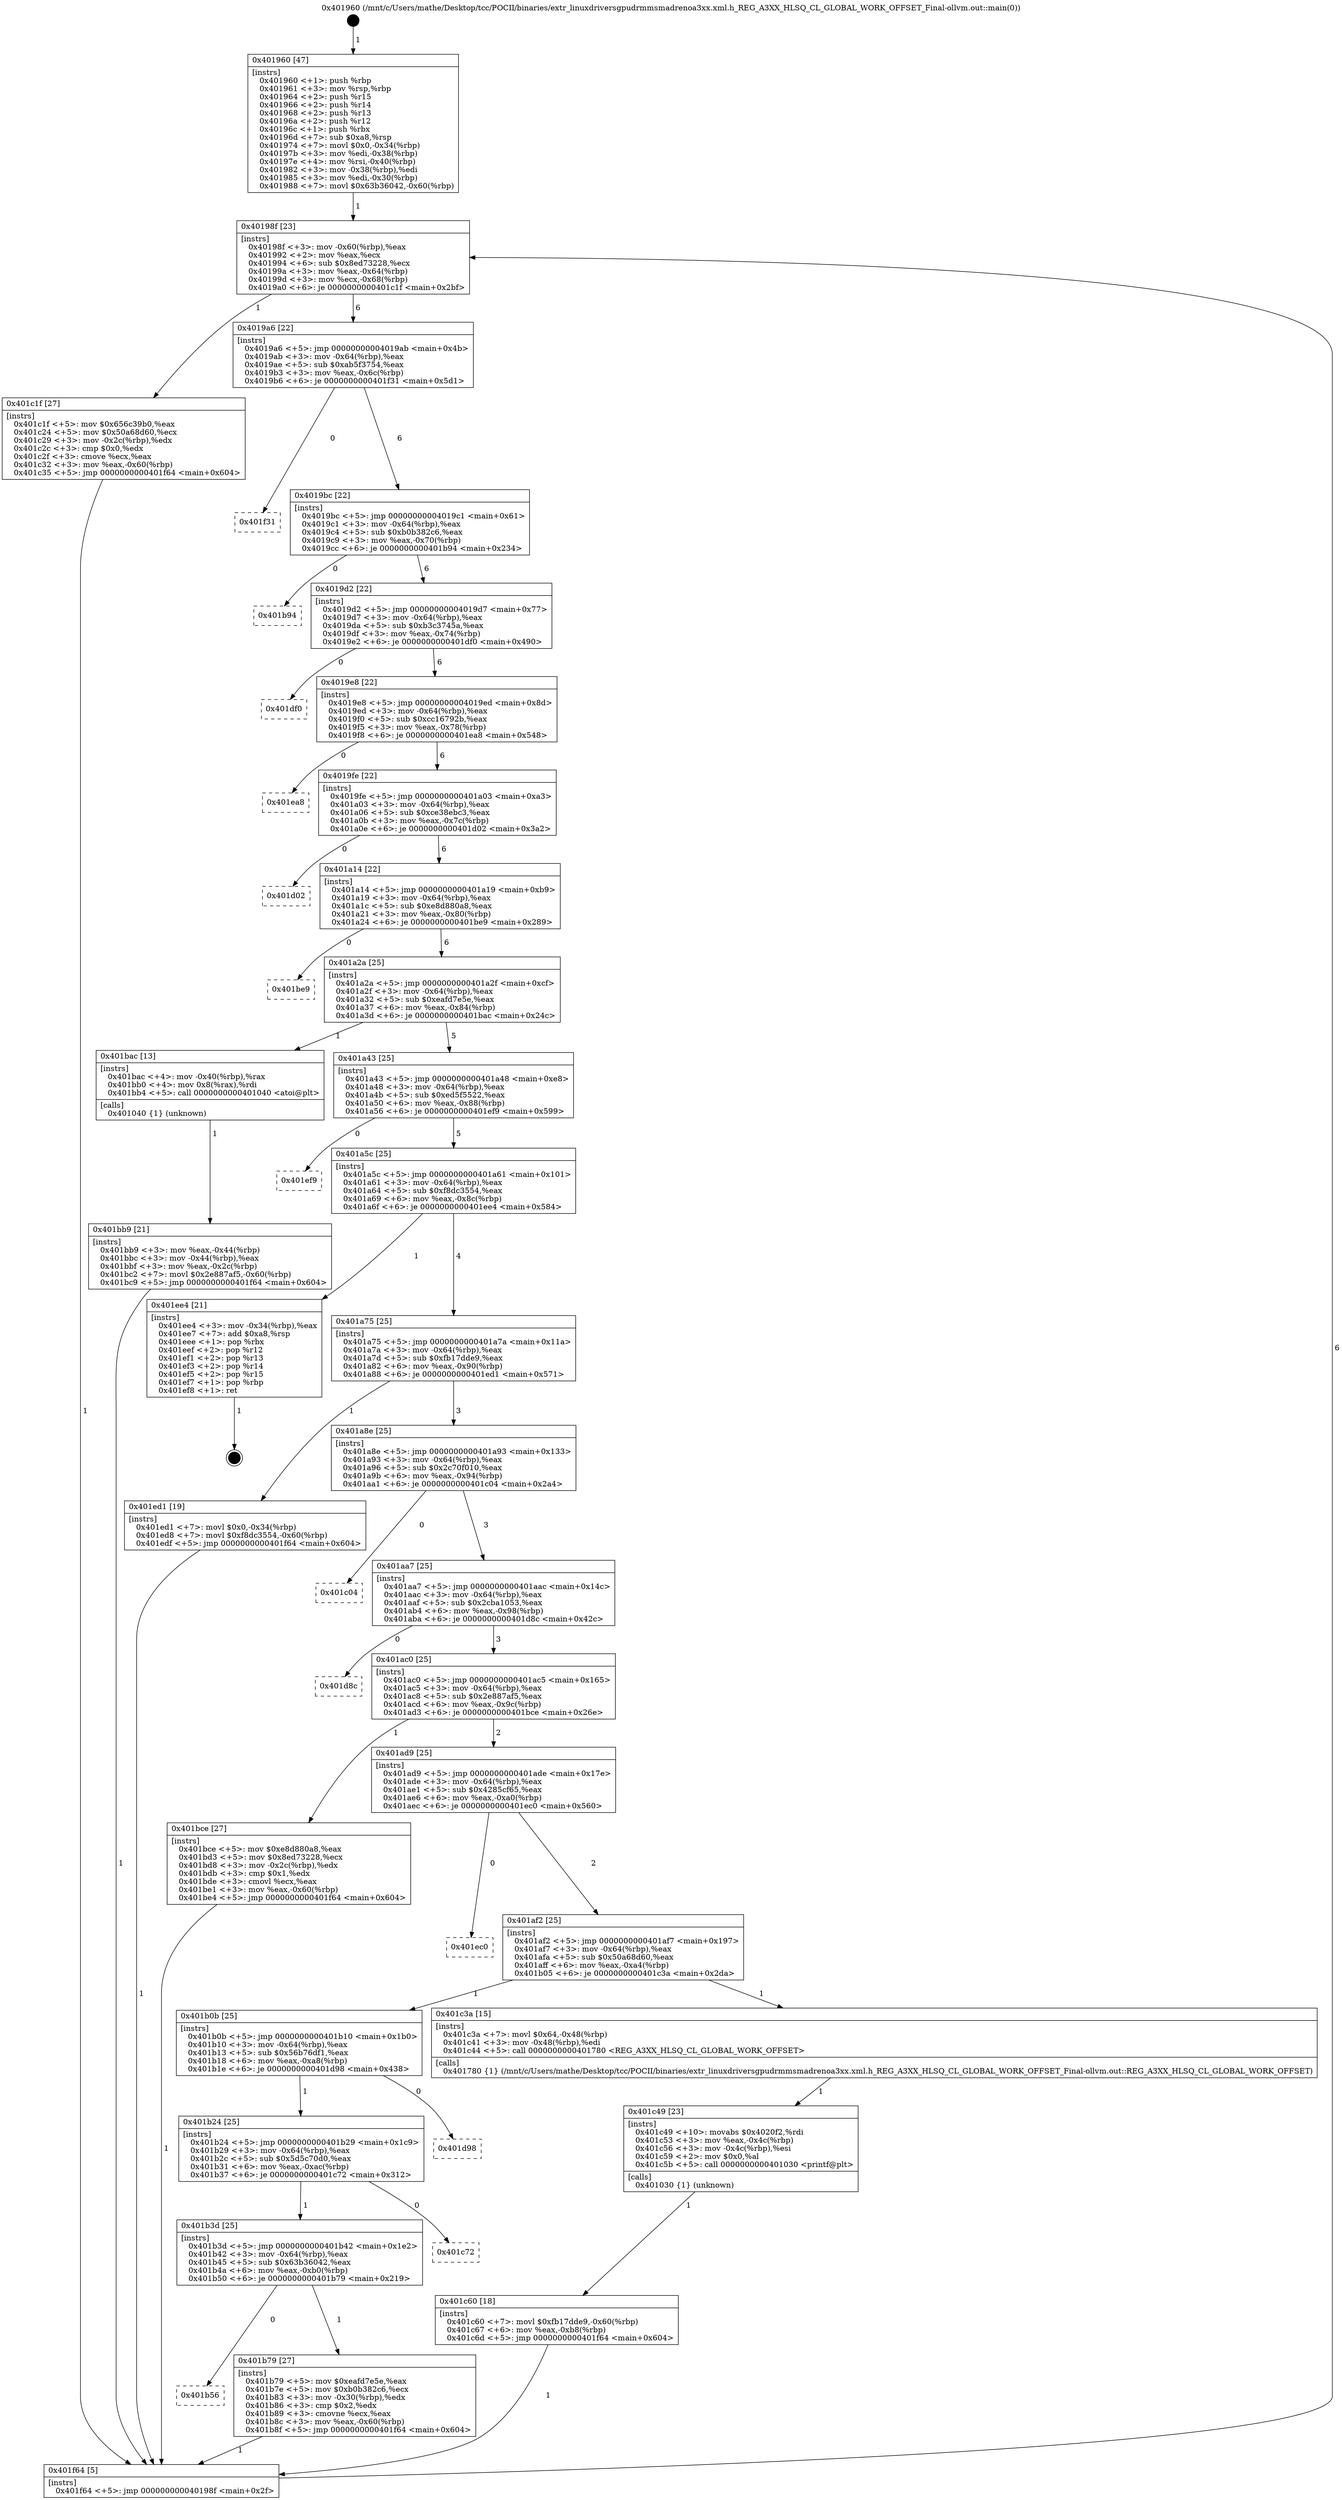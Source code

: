 digraph "0x401960" {
  label = "0x401960 (/mnt/c/Users/mathe/Desktop/tcc/POCII/binaries/extr_linuxdriversgpudrmmsmadrenoa3xx.xml.h_REG_A3XX_HLSQ_CL_GLOBAL_WORK_OFFSET_Final-ollvm.out::main(0))"
  labelloc = "t"
  node[shape=record]

  Entry [label="",width=0.3,height=0.3,shape=circle,fillcolor=black,style=filled]
  "0x40198f" [label="{
     0x40198f [23]\l
     | [instrs]\l
     &nbsp;&nbsp;0x40198f \<+3\>: mov -0x60(%rbp),%eax\l
     &nbsp;&nbsp;0x401992 \<+2\>: mov %eax,%ecx\l
     &nbsp;&nbsp;0x401994 \<+6\>: sub $0x8ed73228,%ecx\l
     &nbsp;&nbsp;0x40199a \<+3\>: mov %eax,-0x64(%rbp)\l
     &nbsp;&nbsp;0x40199d \<+3\>: mov %ecx,-0x68(%rbp)\l
     &nbsp;&nbsp;0x4019a0 \<+6\>: je 0000000000401c1f \<main+0x2bf\>\l
  }"]
  "0x401c1f" [label="{
     0x401c1f [27]\l
     | [instrs]\l
     &nbsp;&nbsp;0x401c1f \<+5\>: mov $0x656c39b0,%eax\l
     &nbsp;&nbsp;0x401c24 \<+5\>: mov $0x50a68d60,%ecx\l
     &nbsp;&nbsp;0x401c29 \<+3\>: mov -0x2c(%rbp),%edx\l
     &nbsp;&nbsp;0x401c2c \<+3\>: cmp $0x0,%edx\l
     &nbsp;&nbsp;0x401c2f \<+3\>: cmove %ecx,%eax\l
     &nbsp;&nbsp;0x401c32 \<+3\>: mov %eax,-0x60(%rbp)\l
     &nbsp;&nbsp;0x401c35 \<+5\>: jmp 0000000000401f64 \<main+0x604\>\l
  }"]
  "0x4019a6" [label="{
     0x4019a6 [22]\l
     | [instrs]\l
     &nbsp;&nbsp;0x4019a6 \<+5\>: jmp 00000000004019ab \<main+0x4b\>\l
     &nbsp;&nbsp;0x4019ab \<+3\>: mov -0x64(%rbp),%eax\l
     &nbsp;&nbsp;0x4019ae \<+5\>: sub $0xab5f3754,%eax\l
     &nbsp;&nbsp;0x4019b3 \<+3\>: mov %eax,-0x6c(%rbp)\l
     &nbsp;&nbsp;0x4019b6 \<+6\>: je 0000000000401f31 \<main+0x5d1\>\l
  }"]
  Exit [label="",width=0.3,height=0.3,shape=circle,fillcolor=black,style=filled,peripheries=2]
  "0x401f31" [label="{
     0x401f31\l
  }", style=dashed]
  "0x4019bc" [label="{
     0x4019bc [22]\l
     | [instrs]\l
     &nbsp;&nbsp;0x4019bc \<+5\>: jmp 00000000004019c1 \<main+0x61\>\l
     &nbsp;&nbsp;0x4019c1 \<+3\>: mov -0x64(%rbp),%eax\l
     &nbsp;&nbsp;0x4019c4 \<+5\>: sub $0xb0b382c6,%eax\l
     &nbsp;&nbsp;0x4019c9 \<+3\>: mov %eax,-0x70(%rbp)\l
     &nbsp;&nbsp;0x4019cc \<+6\>: je 0000000000401b94 \<main+0x234\>\l
  }"]
  "0x401c60" [label="{
     0x401c60 [18]\l
     | [instrs]\l
     &nbsp;&nbsp;0x401c60 \<+7\>: movl $0xfb17dde9,-0x60(%rbp)\l
     &nbsp;&nbsp;0x401c67 \<+6\>: mov %eax,-0xb8(%rbp)\l
     &nbsp;&nbsp;0x401c6d \<+5\>: jmp 0000000000401f64 \<main+0x604\>\l
  }"]
  "0x401b94" [label="{
     0x401b94\l
  }", style=dashed]
  "0x4019d2" [label="{
     0x4019d2 [22]\l
     | [instrs]\l
     &nbsp;&nbsp;0x4019d2 \<+5\>: jmp 00000000004019d7 \<main+0x77\>\l
     &nbsp;&nbsp;0x4019d7 \<+3\>: mov -0x64(%rbp),%eax\l
     &nbsp;&nbsp;0x4019da \<+5\>: sub $0xb3c3745a,%eax\l
     &nbsp;&nbsp;0x4019df \<+3\>: mov %eax,-0x74(%rbp)\l
     &nbsp;&nbsp;0x4019e2 \<+6\>: je 0000000000401df0 \<main+0x490\>\l
  }"]
  "0x401c49" [label="{
     0x401c49 [23]\l
     | [instrs]\l
     &nbsp;&nbsp;0x401c49 \<+10\>: movabs $0x4020f2,%rdi\l
     &nbsp;&nbsp;0x401c53 \<+3\>: mov %eax,-0x4c(%rbp)\l
     &nbsp;&nbsp;0x401c56 \<+3\>: mov -0x4c(%rbp),%esi\l
     &nbsp;&nbsp;0x401c59 \<+2\>: mov $0x0,%al\l
     &nbsp;&nbsp;0x401c5b \<+5\>: call 0000000000401030 \<printf@plt\>\l
     | [calls]\l
     &nbsp;&nbsp;0x401030 \{1\} (unknown)\l
  }"]
  "0x401df0" [label="{
     0x401df0\l
  }", style=dashed]
  "0x4019e8" [label="{
     0x4019e8 [22]\l
     | [instrs]\l
     &nbsp;&nbsp;0x4019e8 \<+5\>: jmp 00000000004019ed \<main+0x8d\>\l
     &nbsp;&nbsp;0x4019ed \<+3\>: mov -0x64(%rbp),%eax\l
     &nbsp;&nbsp;0x4019f0 \<+5\>: sub $0xcc16792b,%eax\l
     &nbsp;&nbsp;0x4019f5 \<+3\>: mov %eax,-0x78(%rbp)\l
     &nbsp;&nbsp;0x4019f8 \<+6\>: je 0000000000401ea8 \<main+0x548\>\l
  }"]
  "0x401bb9" [label="{
     0x401bb9 [21]\l
     | [instrs]\l
     &nbsp;&nbsp;0x401bb9 \<+3\>: mov %eax,-0x44(%rbp)\l
     &nbsp;&nbsp;0x401bbc \<+3\>: mov -0x44(%rbp),%eax\l
     &nbsp;&nbsp;0x401bbf \<+3\>: mov %eax,-0x2c(%rbp)\l
     &nbsp;&nbsp;0x401bc2 \<+7\>: movl $0x2e887af5,-0x60(%rbp)\l
     &nbsp;&nbsp;0x401bc9 \<+5\>: jmp 0000000000401f64 \<main+0x604\>\l
  }"]
  "0x401ea8" [label="{
     0x401ea8\l
  }", style=dashed]
  "0x4019fe" [label="{
     0x4019fe [22]\l
     | [instrs]\l
     &nbsp;&nbsp;0x4019fe \<+5\>: jmp 0000000000401a03 \<main+0xa3\>\l
     &nbsp;&nbsp;0x401a03 \<+3\>: mov -0x64(%rbp),%eax\l
     &nbsp;&nbsp;0x401a06 \<+5\>: sub $0xce38ebc3,%eax\l
     &nbsp;&nbsp;0x401a0b \<+3\>: mov %eax,-0x7c(%rbp)\l
     &nbsp;&nbsp;0x401a0e \<+6\>: je 0000000000401d02 \<main+0x3a2\>\l
  }"]
  "0x401960" [label="{
     0x401960 [47]\l
     | [instrs]\l
     &nbsp;&nbsp;0x401960 \<+1\>: push %rbp\l
     &nbsp;&nbsp;0x401961 \<+3\>: mov %rsp,%rbp\l
     &nbsp;&nbsp;0x401964 \<+2\>: push %r15\l
     &nbsp;&nbsp;0x401966 \<+2\>: push %r14\l
     &nbsp;&nbsp;0x401968 \<+2\>: push %r13\l
     &nbsp;&nbsp;0x40196a \<+2\>: push %r12\l
     &nbsp;&nbsp;0x40196c \<+1\>: push %rbx\l
     &nbsp;&nbsp;0x40196d \<+7\>: sub $0xa8,%rsp\l
     &nbsp;&nbsp;0x401974 \<+7\>: movl $0x0,-0x34(%rbp)\l
     &nbsp;&nbsp;0x40197b \<+3\>: mov %edi,-0x38(%rbp)\l
     &nbsp;&nbsp;0x40197e \<+4\>: mov %rsi,-0x40(%rbp)\l
     &nbsp;&nbsp;0x401982 \<+3\>: mov -0x38(%rbp),%edi\l
     &nbsp;&nbsp;0x401985 \<+3\>: mov %edi,-0x30(%rbp)\l
     &nbsp;&nbsp;0x401988 \<+7\>: movl $0x63b36042,-0x60(%rbp)\l
  }"]
  "0x401d02" [label="{
     0x401d02\l
  }", style=dashed]
  "0x401a14" [label="{
     0x401a14 [22]\l
     | [instrs]\l
     &nbsp;&nbsp;0x401a14 \<+5\>: jmp 0000000000401a19 \<main+0xb9\>\l
     &nbsp;&nbsp;0x401a19 \<+3\>: mov -0x64(%rbp),%eax\l
     &nbsp;&nbsp;0x401a1c \<+5\>: sub $0xe8d880a8,%eax\l
     &nbsp;&nbsp;0x401a21 \<+3\>: mov %eax,-0x80(%rbp)\l
     &nbsp;&nbsp;0x401a24 \<+6\>: je 0000000000401be9 \<main+0x289\>\l
  }"]
  "0x401f64" [label="{
     0x401f64 [5]\l
     | [instrs]\l
     &nbsp;&nbsp;0x401f64 \<+5\>: jmp 000000000040198f \<main+0x2f\>\l
  }"]
  "0x401be9" [label="{
     0x401be9\l
  }", style=dashed]
  "0x401a2a" [label="{
     0x401a2a [25]\l
     | [instrs]\l
     &nbsp;&nbsp;0x401a2a \<+5\>: jmp 0000000000401a2f \<main+0xcf\>\l
     &nbsp;&nbsp;0x401a2f \<+3\>: mov -0x64(%rbp),%eax\l
     &nbsp;&nbsp;0x401a32 \<+5\>: sub $0xeafd7e5e,%eax\l
     &nbsp;&nbsp;0x401a37 \<+6\>: mov %eax,-0x84(%rbp)\l
     &nbsp;&nbsp;0x401a3d \<+6\>: je 0000000000401bac \<main+0x24c\>\l
  }"]
  "0x401b56" [label="{
     0x401b56\l
  }", style=dashed]
  "0x401bac" [label="{
     0x401bac [13]\l
     | [instrs]\l
     &nbsp;&nbsp;0x401bac \<+4\>: mov -0x40(%rbp),%rax\l
     &nbsp;&nbsp;0x401bb0 \<+4\>: mov 0x8(%rax),%rdi\l
     &nbsp;&nbsp;0x401bb4 \<+5\>: call 0000000000401040 \<atoi@plt\>\l
     | [calls]\l
     &nbsp;&nbsp;0x401040 \{1\} (unknown)\l
  }"]
  "0x401a43" [label="{
     0x401a43 [25]\l
     | [instrs]\l
     &nbsp;&nbsp;0x401a43 \<+5\>: jmp 0000000000401a48 \<main+0xe8\>\l
     &nbsp;&nbsp;0x401a48 \<+3\>: mov -0x64(%rbp),%eax\l
     &nbsp;&nbsp;0x401a4b \<+5\>: sub $0xed5f5522,%eax\l
     &nbsp;&nbsp;0x401a50 \<+6\>: mov %eax,-0x88(%rbp)\l
     &nbsp;&nbsp;0x401a56 \<+6\>: je 0000000000401ef9 \<main+0x599\>\l
  }"]
  "0x401b79" [label="{
     0x401b79 [27]\l
     | [instrs]\l
     &nbsp;&nbsp;0x401b79 \<+5\>: mov $0xeafd7e5e,%eax\l
     &nbsp;&nbsp;0x401b7e \<+5\>: mov $0xb0b382c6,%ecx\l
     &nbsp;&nbsp;0x401b83 \<+3\>: mov -0x30(%rbp),%edx\l
     &nbsp;&nbsp;0x401b86 \<+3\>: cmp $0x2,%edx\l
     &nbsp;&nbsp;0x401b89 \<+3\>: cmovne %ecx,%eax\l
     &nbsp;&nbsp;0x401b8c \<+3\>: mov %eax,-0x60(%rbp)\l
     &nbsp;&nbsp;0x401b8f \<+5\>: jmp 0000000000401f64 \<main+0x604\>\l
  }"]
  "0x401ef9" [label="{
     0x401ef9\l
  }", style=dashed]
  "0x401a5c" [label="{
     0x401a5c [25]\l
     | [instrs]\l
     &nbsp;&nbsp;0x401a5c \<+5\>: jmp 0000000000401a61 \<main+0x101\>\l
     &nbsp;&nbsp;0x401a61 \<+3\>: mov -0x64(%rbp),%eax\l
     &nbsp;&nbsp;0x401a64 \<+5\>: sub $0xf8dc3554,%eax\l
     &nbsp;&nbsp;0x401a69 \<+6\>: mov %eax,-0x8c(%rbp)\l
     &nbsp;&nbsp;0x401a6f \<+6\>: je 0000000000401ee4 \<main+0x584\>\l
  }"]
  "0x401b3d" [label="{
     0x401b3d [25]\l
     | [instrs]\l
     &nbsp;&nbsp;0x401b3d \<+5\>: jmp 0000000000401b42 \<main+0x1e2\>\l
     &nbsp;&nbsp;0x401b42 \<+3\>: mov -0x64(%rbp),%eax\l
     &nbsp;&nbsp;0x401b45 \<+5\>: sub $0x63b36042,%eax\l
     &nbsp;&nbsp;0x401b4a \<+6\>: mov %eax,-0xb0(%rbp)\l
     &nbsp;&nbsp;0x401b50 \<+6\>: je 0000000000401b79 \<main+0x219\>\l
  }"]
  "0x401ee4" [label="{
     0x401ee4 [21]\l
     | [instrs]\l
     &nbsp;&nbsp;0x401ee4 \<+3\>: mov -0x34(%rbp),%eax\l
     &nbsp;&nbsp;0x401ee7 \<+7\>: add $0xa8,%rsp\l
     &nbsp;&nbsp;0x401eee \<+1\>: pop %rbx\l
     &nbsp;&nbsp;0x401eef \<+2\>: pop %r12\l
     &nbsp;&nbsp;0x401ef1 \<+2\>: pop %r13\l
     &nbsp;&nbsp;0x401ef3 \<+2\>: pop %r14\l
     &nbsp;&nbsp;0x401ef5 \<+2\>: pop %r15\l
     &nbsp;&nbsp;0x401ef7 \<+1\>: pop %rbp\l
     &nbsp;&nbsp;0x401ef8 \<+1\>: ret\l
  }"]
  "0x401a75" [label="{
     0x401a75 [25]\l
     | [instrs]\l
     &nbsp;&nbsp;0x401a75 \<+5\>: jmp 0000000000401a7a \<main+0x11a\>\l
     &nbsp;&nbsp;0x401a7a \<+3\>: mov -0x64(%rbp),%eax\l
     &nbsp;&nbsp;0x401a7d \<+5\>: sub $0xfb17dde9,%eax\l
     &nbsp;&nbsp;0x401a82 \<+6\>: mov %eax,-0x90(%rbp)\l
     &nbsp;&nbsp;0x401a88 \<+6\>: je 0000000000401ed1 \<main+0x571\>\l
  }"]
  "0x401c72" [label="{
     0x401c72\l
  }", style=dashed]
  "0x401ed1" [label="{
     0x401ed1 [19]\l
     | [instrs]\l
     &nbsp;&nbsp;0x401ed1 \<+7\>: movl $0x0,-0x34(%rbp)\l
     &nbsp;&nbsp;0x401ed8 \<+7\>: movl $0xf8dc3554,-0x60(%rbp)\l
     &nbsp;&nbsp;0x401edf \<+5\>: jmp 0000000000401f64 \<main+0x604\>\l
  }"]
  "0x401a8e" [label="{
     0x401a8e [25]\l
     | [instrs]\l
     &nbsp;&nbsp;0x401a8e \<+5\>: jmp 0000000000401a93 \<main+0x133\>\l
     &nbsp;&nbsp;0x401a93 \<+3\>: mov -0x64(%rbp),%eax\l
     &nbsp;&nbsp;0x401a96 \<+5\>: sub $0x2c70f010,%eax\l
     &nbsp;&nbsp;0x401a9b \<+6\>: mov %eax,-0x94(%rbp)\l
     &nbsp;&nbsp;0x401aa1 \<+6\>: je 0000000000401c04 \<main+0x2a4\>\l
  }"]
  "0x401b24" [label="{
     0x401b24 [25]\l
     | [instrs]\l
     &nbsp;&nbsp;0x401b24 \<+5\>: jmp 0000000000401b29 \<main+0x1c9\>\l
     &nbsp;&nbsp;0x401b29 \<+3\>: mov -0x64(%rbp),%eax\l
     &nbsp;&nbsp;0x401b2c \<+5\>: sub $0x5d5c70d0,%eax\l
     &nbsp;&nbsp;0x401b31 \<+6\>: mov %eax,-0xac(%rbp)\l
     &nbsp;&nbsp;0x401b37 \<+6\>: je 0000000000401c72 \<main+0x312\>\l
  }"]
  "0x401c04" [label="{
     0x401c04\l
  }", style=dashed]
  "0x401aa7" [label="{
     0x401aa7 [25]\l
     | [instrs]\l
     &nbsp;&nbsp;0x401aa7 \<+5\>: jmp 0000000000401aac \<main+0x14c\>\l
     &nbsp;&nbsp;0x401aac \<+3\>: mov -0x64(%rbp),%eax\l
     &nbsp;&nbsp;0x401aaf \<+5\>: sub $0x2cba1053,%eax\l
     &nbsp;&nbsp;0x401ab4 \<+6\>: mov %eax,-0x98(%rbp)\l
     &nbsp;&nbsp;0x401aba \<+6\>: je 0000000000401d8c \<main+0x42c\>\l
  }"]
  "0x401d98" [label="{
     0x401d98\l
  }", style=dashed]
  "0x401d8c" [label="{
     0x401d8c\l
  }", style=dashed]
  "0x401ac0" [label="{
     0x401ac0 [25]\l
     | [instrs]\l
     &nbsp;&nbsp;0x401ac0 \<+5\>: jmp 0000000000401ac5 \<main+0x165\>\l
     &nbsp;&nbsp;0x401ac5 \<+3\>: mov -0x64(%rbp),%eax\l
     &nbsp;&nbsp;0x401ac8 \<+5\>: sub $0x2e887af5,%eax\l
     &nbsp;&nbsp;0x401acd \<+6\>: mov %eax,-0x9c(%rbp)\l
     &nbsp;&nbsp;0x401ad3 \<+6\>: je 0000000000401bce \<main+0x26e\>\l
  }"]
  "0x401b0b" [label="{
     0x401b0b [25]\l
     | [instrs]\l
     &nbsp;&nbsp;0x401b0b \<+5\>: jmp 0000000000401b10 \<main+0x1b0\>\l
     &nbsp;&nbsp;0x401b10 \<+3\>: mov -0x64(%rbp),%eax\l
     &nbsp;&nbsp;0x401b13 \<+5\>: sub $0x56b76df1,%eax\l
     &nbsp;&nbsp;0x401b18 \<+6\>: mov %eax,-0xa8(%rbp)\l
     &nbsp;&nbsp;0x401b1e \<+6\>: je 0000000000401d98 \<main+0x438\>\l
  }"]
  "0x401bce" [label="{
     0x401bce [27]\l
     | [instrs]\l
     &nbsp;&nbsp;0x401bce \<+5\>: mov $0xe8d880a8,%eax\l
     &nbsp;&nbsp;0x401bd3 \<+5\>: mov $0x8ed73228,%ecx\l
     &nbsp;&nbsp;0x401bd8 \<+3\>: mov -0x2c(%rbp),%edx\l
     &nbsp;&nbsp;0x401bdb \<+3\>: cmp $0x1,%edx\l
     &nbsp;&nbsp;0x401bde \<+3\>: cmovl %ecx,%eax\l
     &nbsp;&nbsp;0x401be1 \<+3\>: mov %eax,-0x60(%rbp)\l
     &nbsp;&nbsp;0x401be4 \<+5\>: jmp 0000000000401f64 \<main+0x604\>\l
  }"]
  "0x401ad9" [label="{
     0x401ad9 [25]\l
     | [instrs]\l
     &nbsp;&nbsp;0x401ad9 \<+5\>: jmp 0000000000401ade \<main+0x17e\>\l
     &nbsp;&nbsp;0x401ade \<+3\>: mov -0x64(%rbp),%eax\l
     &nbsp;&nbsp;0x401ae1 \<+5\>: sub $0x4285cf65,%eax\l
     &nbsp;&nbsp;0x401ae6 \<+6\>: mov %eax,-0xa0(%rbp)\l
     &nbsp;&nbsp;0x401aec \<+6\>: je 0000000000401ec0 \<main+0x560\>\l
  }"]
  "0x401c3a" [label="{
     0x401c3a [15]\l
     | [instrs]\l
     &nbsp;&nbsp;0x401c3a \<+7\>: movl $0x64,-0x48(%rbp)\l
     &nbsp;&nbsp;0x401c41 \<+3\>: mov -0x48(%rbp),%edi\l
     &nbsp;&nbsp;0x401c44 \<+5\>: call 0000000000401780 \<REG_A3XX_HLSQ_CL_GLOBAL_WORK_OFFSET\>\l
     | [calls]\l
     &nbsp;&nbsp;0x401780 \{1\} (/mnt/c/Users/mathe/Desktop/tcc/POCII/binaries/extr_linuxdriversgpudrmmsmadrenoa3xx.xml.h_REG_A3XX_HLSQ_CL_GLOBAL_WORK_OFFSET_Final-ollvm.out::REG_A3XX_HLSQ_CL_GLOBAL_WORK_OFFSET)\l
  }"]
  "0x401ec0" [label="{
     0x401ec0\l
  }", style=dashed]
  "0x401af2" [label="{
     0x401af2 [25]\l
     | [instrs]\l
     &nbsp;&nbsp;0x401af2 \<+5\>: jmp 0000000000401af7 \<main+0x197\>\l
     &nbsp;&nbsp;0x401af7 \<+3\>: mov -0x64(%rbp),%eax\l
     &nbsp;&nbsp;0x401afa \<+5\>: sub $0x50a68d60,%eax\l
     &nbsp;&nbsp;0x401aff \<+6\>: mov %eax,-0xa4(%rbp)\l
     &nbsp;&nbsp;0x401b05 \<+6\>: je 0000000000401c3a \<main+0x2da\>\l
  }"]
  Entry -> "0x401960" [label=" 1"]
  "0x40198f" -> "0x401c1f" [label=" 1"]
  "0x40198f" -> "0x4019a6" [label=" 6"]
  "0x401ee4" -> Exit [label=" 1"]
  "0x4019a6" -> "0x401f31" [label=" 0"]
  "0x4019a6" -> "0x4019bc" [label=" 6"]
  "0x401ed1" -> "0x401f64" [label=" 1"]
  "0x4019bc" -> "0x401b94" [label=" 0"]
  "0x4019bc" -> "0x4019d2" [label=" 6"]
  "0x401c60" -> "0x401f64" [label=" 1"]
  "0x4019d2" -> "0x401df0" [label=" 0"]
  "0x4019d2" -> "0x4019e8" [label=" 6"]
  "0x401c49" -> "0x401c60" [label=" 1"]
  "0x4019e8" -> "0x401ea8" [label=" 0"]
  "0x4019e8" -> "0x4019fe" [label=" 6"]
  "0x401c3a" -> "0x401c49" [label=" 1"]
  "0x4019fe" -> "0x401d02" [label=" 0"]
  "0x4019fe" -> "0x401a14" [label=" 6"]
  "0x401c1f" -> "0x401f64" [label=" 1"]
  "0x401a14" -> "0x401be9" [label=" 0"]
  "0x401a14" -> "0x401a2a" [label=" 6"]
  "0x401bce" -> "0x401f64" [label=" 1"]
  "0x401a2a" -> "0x401bac" [label=" 1"]
  "0x401a2a" -> "0x401a43" [label=" 5"]
  "0x401bb9" -> "0x401f64" [label=" 1"]
  "0x401a43" -> "0x401ef9" [label=" 0"]
  "0x401a43" -> "0x401a5c" [label=" 5"]
  "0x401bac" -> "0x401bb9" [label=" 1"]
  "0x401a5c" -> "0x401ee4" [label=" 1"]
  "0x401a5c" -> "0x401a75" [label=" 4"]
  "0x401960" -> "0x40198f" [label=" 1"]
  "0x401a75" -> "0x401ed1" [label=" 1"]
  "0x401a75" -> "0x401a8e" [label=" 3"]
  "0x401b79" -> "0x401f64" [label=" 1"]
  "0x401a8e" -> "0x401c04" [label=" 0"]
  "0x401a8e" -> "0x401aa7" [label=" 3"]
  "0x401b3d" -> "0x401b79" [label=" 1"]
  "0x401aa7" -> "0x401d8c" [label=" 0"]
  "0x401aa7" -> "0x401ac0" [label=" 3"]
  "0x401f64" -> "0x40198f" [label=" 6"]
  "0x401ac0" -> "0x401bce" [label=" 1"]
  "0x401ac0" -> "0x401ad9" [label=" 2"]
  "0x401b24" -> "0x401c72" [label=" 0"]
  "0x401ad9" -> "0x401ec0" [label=" 0"]
  "0x401ad9" -> "0x401af2" [label=" 2"]
  "0x401b3d" -> "0x401b56" [label=" 0"]
  "0x401af2" -> "0x401c3a" [label=" 1"]
  "0x401af2" -> "0x401b0b" [label=" 1"]
  "0x401b24" -> "0x401b3d" [label=" 1"]
  "0x401b0b" -> "0x401d98" [label=" 0"]
  "0x401b0b" -> "0x401b24" [label=" 1"]
}

